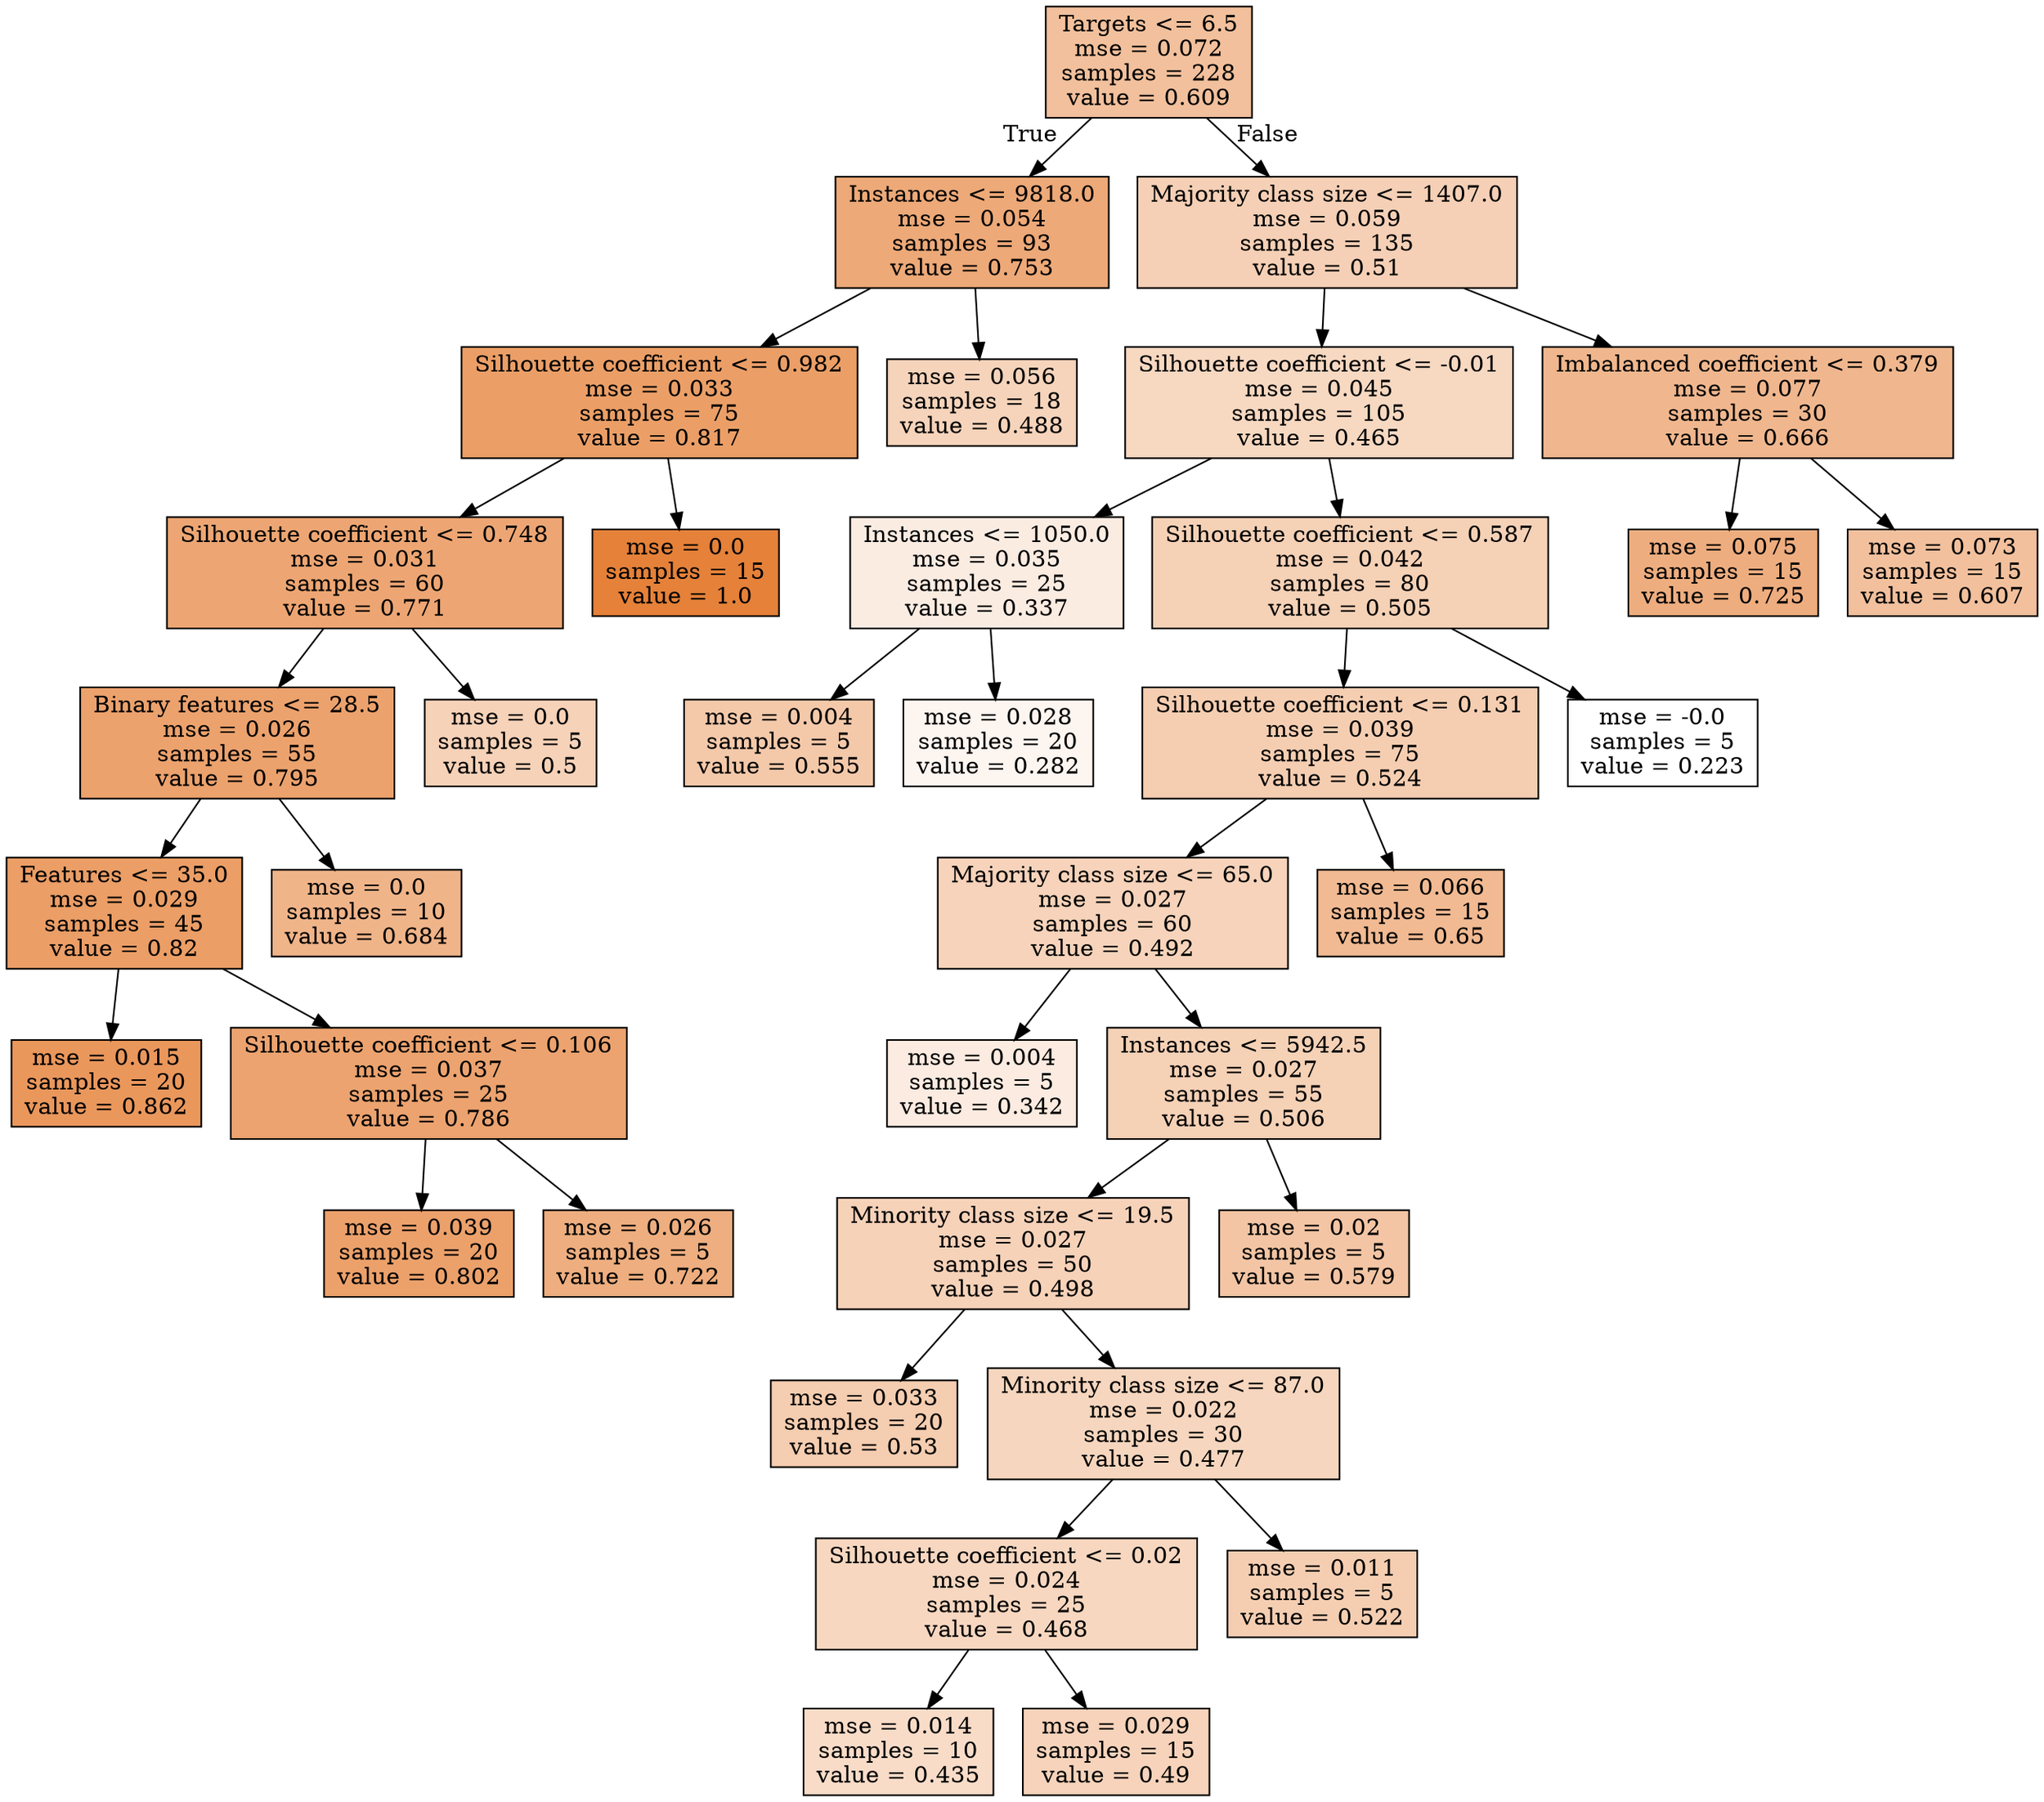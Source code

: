 digraph Tree {
node [shape=box, style="filled", color="black"] ;
0 [label="Targets <= 6.5\nmse = 0.072\nsamples = 228\nvalue = 0.609", fillcolor="#e581397f"] ;
1 [label="Instances <= 9818.0\nmse = 0.054\nsamples = 93\nvalue = 0.753", fillcolor="#e58139ae"] ;
0 -> 1 [labeldistance=2.5, labelangle=45, headlabel="True"] ;
2 [label="Silhouette coefficient <= 0.982\nmse = 0.033\nsamples = 75\nvalue = 0.817", fillcolor="#e58139c3"] ;
1 -> 2 ;
3 [label="Silhouette coefficient <= 0.748\nmse = 0.031\nsamples = 60\nvalue = 0.771", fillcolor="#e58139b4"] ;
2 -> 3 ;
4 [label="Binary features <= 28.5\nmse = 0.026\nsamples = 55\nvalue = 0.795", fillcolor="#e58139bc"] ;
3 -> 4 ;
5 [label="Features <= 35.0\nmse = 0.029\nsamples = 45\nvalue = 0.82", fillcolor="#e58139c4"] ;
4 -> 5 ;
6 [label="mse = 0.015\nsamples = 20\nvalue = 0.862", fillcolor="#e58139d2"] ;
5 -> 6 ;
7 [label="Silhouette coefficient <= 0.106\nmse = 0.037\nsamples = 25\nvalue = 0.786", fillcolor="#e58139b9"] ;
5 -> 7 ;
8 [label="mse = 0.039\nsamples = 20\nvalue = 0.802", fillcolor="#e58139be"] ;
7 -> 8 ;
9 [label="mse = 0.026\nsamples = 5\nvalue = 0.722", fillcolor="#e58139a4"] ;
7 -> 9 ;
10 [label="mse = 0.0\nsamples = 10\nvalue = 0.684", fillcolor="#e5813997"] ;
4 -> 10 ;
11 [label="mse = 0.0\nsamples = 5\nvalue = 0.5", fillcolor="#e581395b"] ;
3 -> 11 ;
12 [label="mse = 0.0\nsamples = 15\nvalue = 1.0", fillcolor="#e58139ff"] ;
2 -> 12 ;
13 [label="mse = 0.056\nsamples = 18\nvalue = 0.488", fillcolor="#e5813957"] ;
1 -> 13 ;
14 [label="Majority class size <= 1407.0\nmse = 0.059\nsamples = 135\nvalue = 0.51", fillcolor="#e581395e"] ;
0 -> 14 [labeldistance=2.5, labelangle=-45, headlabel="False"] ;
15 [label="Silhouette coefficient <= -0.01\nmse = 0.045\nsamples = 105\nvalue = 0.465", fillcolor="#e581394f"] ;
14 -> 15 ;
16 [label="Instances <= 1050.0\nmse = 0.035\nsamples = 25\nvalue = 0.337", fillcolor="#e5813925"] ;
15 -> 16 ;
17 [label="mse = 0.004\nsamples = 5\nvalue = 0.555", fillcolor="#e581396d"] ;
16 -> 17 ;
18 [label="mse = 0.028\nsamples = 20\nvalue = 0.282", fillcolor="#e5813913"] ;
16 -> 18 ;
19 [label="Silhouette coefficient <= 0.587\nmse = 0.042\nsamples = 80\nvalue = 0.505", fillcolor="#e581395d"] ;
15 -> 19 ;
20 [label="Silhouette coefficient <= 0.131\nmse = 0.039\nsamples = 75\nvalue = 0.524", fillcolor="#e5813963"] ;
19 -> 20 ;
21 [label="Majority class size <= 65.0\nmse = 0.027\nsamples = 60\nvalue = 0.492", fillcolor="#e5813958"] ;
20 -> 21 ;
22 [label="mse = 0.004\nsamples = 5\nvalue = 0.342", fillcolor="#e5813927"] ;
21 -> 22 ;
23 [label="Instances <= 5942.5\nmse = 0.027\nsamples = 55\nvalue = 0.506", fillcolor="#e581395d"] ;
21 -> 23 ;
24 [label="Minority class size <= 19.5\nmse = 0.027\nsamples = 50\nvalue = 0.498", fillcolor="#e581395a"] ;
23 -> 24 ;
25 [label="mse = 0.033\nsamples = 20\nvalue = 0.53", fillcolor="#e5813965"] ;
24 -> 25 ;
26 [label="Minority class size <= 87.0\nmse = 0.022\nsamples = 30\nvalue = 0.477", fillcolor="#e5813953"] ;
24 -> 26 ;
27 [label="Silhouette coefficient <= 0.02\nmse = 0.024\nsamples = 25\nvalue = 0.468", fillcolor="#e5813950"] ;
26 -> 27 ;
28 [label="mse = 0.014\nsamples = 10\nvalue = 0.435", fillcolor="#e5813946"] ;
27 -> 28 ;
29 [label="mse = 0.029\nsamples = 15\nvalue = 0.49", fillcolor="#e5813958"] ;
27 -> 29 ;
30 [label="mse = 0.011\nsamples = 5\nvalue = 0.522", fillcolor="#e5813962"] ;
26 -> 30 ;
31 [label="mse = 0.02\nsamples = 5\nvalue = 0.579", fillcolor="#e5813975"] ;
23 -> 31 ;
32 [label="mse = 0.066\nsamples = 15\nvalue = 0.65", fillcolor="#e581398c"] ;
20 -> 32 ;
33 [label="mse = -0.0\nsamples = 5\nvalue = 0.223", fillcolor="#e5813900"] ;
19 -> 33 ;
34 [label="Imbalanced coefficient <= 0.379\nmse = 0.077\nsamples = 30\nvalue = 0.666", fillcolor="#e5813991"] ;
14 -> 34 ;
35 [label="mse = 0.075\nsamples = 15\nvalue = 0.725", fillcolor="#e58139a5"] ;
34 -> 35 ;
36 [label="mse = 0.073\nsamples = 15\nvalue = 0.607", fillcolor="#e581397e"] ;
34 -> 36 ;
}